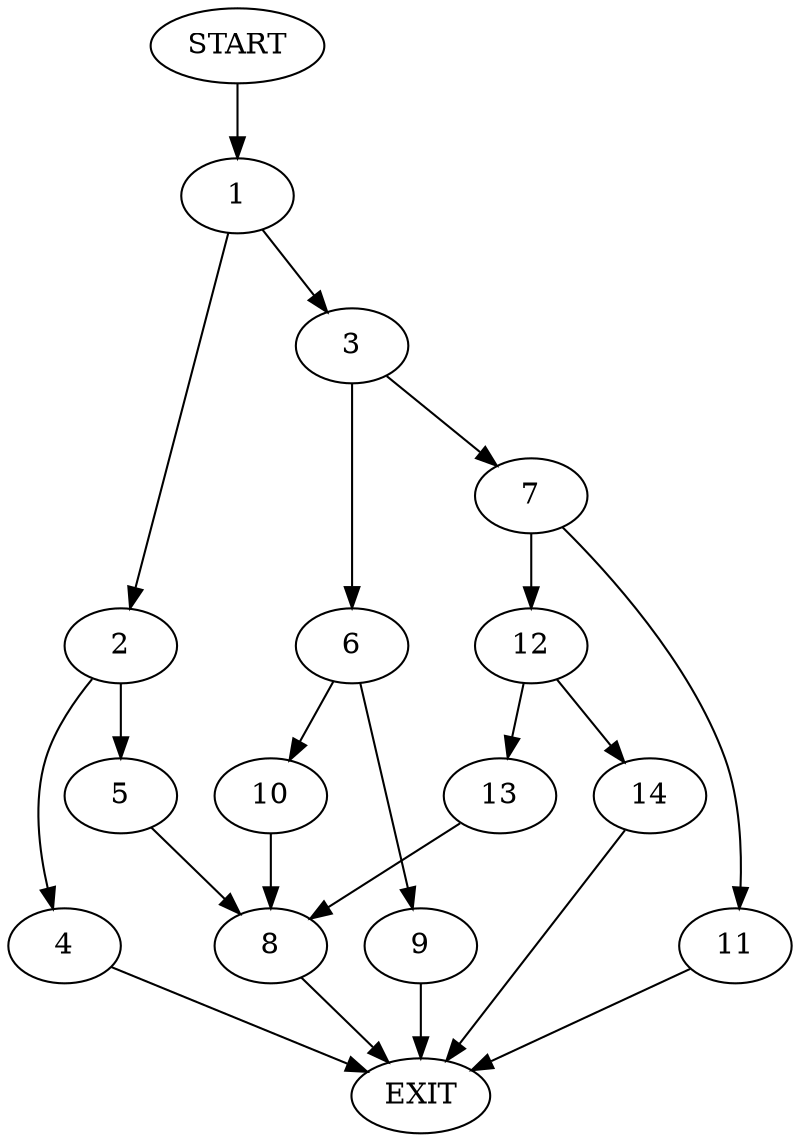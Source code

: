 digraph {
0 [label="START"]
15 [label="EXIT"]
0 -> 1
1 -> 2
1 -> 3
2 -> 4
2 -> 5
3 -> 6
3 -> 7
5 -> 8
4 -> 15
8 -> 15
6 -> 9
6 -> 10
7 -> 11
7 -> 12
9 -> 15
10 -> 8
11 -> 15
12 -> 13
12 -> 14
13 -> 8
14 -> 15
}
